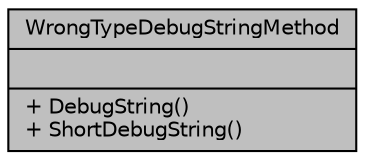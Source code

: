 digraph "WrongTypeDebugStringMethod"
{
 // LATEX_PDF_SIZE
  bgcolor="transparent";
  edge [fontname="Helvetica",fontsize="10",labelfontname="Helvetica",labelfontsize="10"];
  node [fontname="Helvetica",fontsize="10",shape=record];
  Node1 [label="{WrongTypeDebugStringMethod\n||+ DebugString()\l+ ShortDebugString()\l}",height=0.2,width=0.4,color="black", fillcolor="grey75", style="filled", fontcolor="black",tooltip=" "];
}
